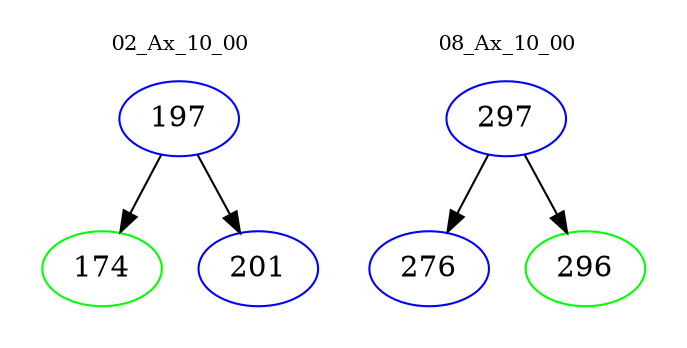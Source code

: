 digraph{
subgraph cluster_0 {
color = white
label = "02_Ax_10_00";
fontsize=10;
T0_197 [label="197", color="blue"]
T0_197 -> T0_174 [color="black"]
T0_174 [label="174", color="green"]
T0_197 -> T0_201 [color="black"]
T0_201 [label="201", color="blue"]
}
subgraph cluster_1 {
color = white
label = "08_Ax_10_00";
fontsize=10;
T1_297 [label="297", color="blue"]
T1_297 -> T1_276 [color="black"]
T1_276 [label="276", color="blue"]
T1_297 -> T1_296 [color="black"]
T1_296 [label="296", color="green"]
}
}
